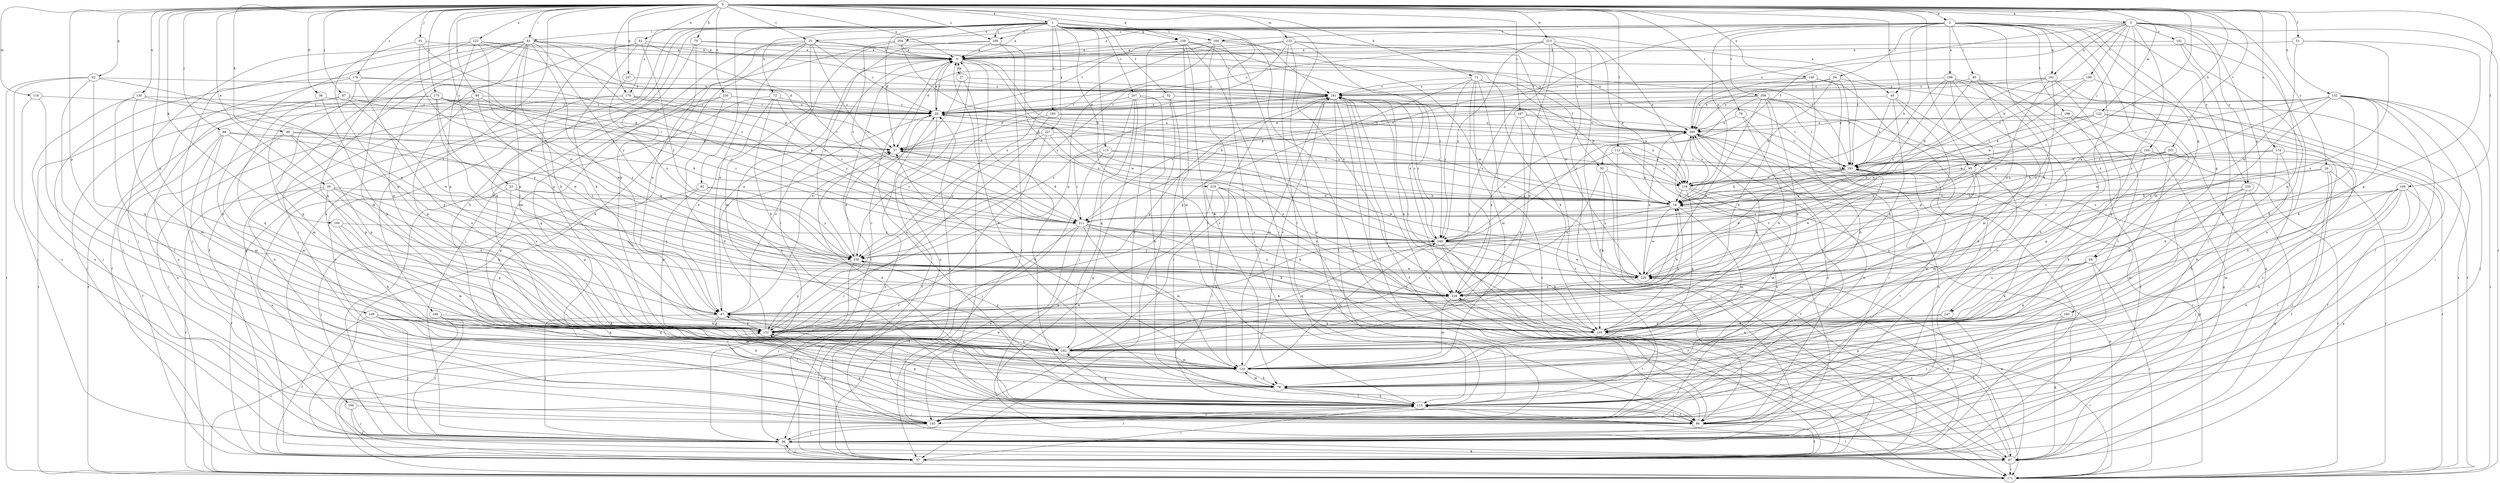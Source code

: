 strict digraph  {
0;
1;
2;
3;
9;
18;
23;
25;
26;
27;
28;
36;
37;
39;
42;
45;
47;
51;
52;
55;
57;
62;
64;
67;
70;
71;
72;
76;
79;
81;
82;
84;
85;
86;
87;
88;
89;
91;
95;
96;
99;
100;
104;
105;
109;
112;
113;
115;
118;
122;
123;
124;
130;
132;
134;
140;
141;
143;
149;
152;
157;
159;
160;
161;
162;
167;
168;
171;
174;
175;
176;
179;
181;
184;
188;
189;
191;
193;
194;
198;
200;
202;
204;
207;
208;
211;
213;
219;
220;
222;
227;
229;
230;
235;
239;
246;
247;
249;
0 -> 1  [label=a];
0 -> 2  [label=a];
0 -> 3  [label=a];
0 -> 9  [label=a];
0 -> 18  [label=b];
0 -> 23  [label=c];
0 -> 25  [label=c];
0 -> 36  [label=d];
0 -> 39  [label=e];
0 -> 42  [label=e];
0 -> 45  [label=e];
0 -> 51  [label=f];
0 -> 62  [label=g];
0 -> 70  [label=h];
0 -> 71  [label=h];
0 -> 79  [label=i];
0 -> 81  [label=i];
0 -> 87  [label=j];
0 -> 88  [label=j];
0 -> 89  [label=j];
0 -> 91  [label=j];
0 -> 95  [label=j];
0 -> 99  [label=k];
0 -> 100  [label=k];
0 -> 104  [label=k];
0 -> 109  [label=l];
0 -> 112  [label=l];
0 -> 118  [label=m];
0 -> 122  [label=m];
0 -> 123  [label=m];
0 -> 130  [label=n];
0 -> 132  [label=n];
0 -> 140  [label=o];
0 -> 149  [label=p];
0 -> 152  [label=p];
0 -> 157  [label=q];
0 -> 159  [label=q];
0 -> 167  [label=r];
0 -> 168  [label=r];
0 -> 174  [label=s];
0 -> 175  [label=s];
0 -> 176  [label=s];
0 -> 179  [label=s];
0 -> 202  [label=v];
0 -> 213  [label=w];
0 -> 222  [label=x];
0 -> 230  [label=y];
0 -> 246  [label=z];
1 -> 9  [label=a];
1 -> 37  [label=d];
1 -> 45  [label=e];
1 -> 52  [label=f];
1 -> 72  [label=h];
1 -> 76  [label=h];
1 -> 81  [label=i];
1 -> 82  [label=i];
1 -> 113  [label=l];
1 -> 115  [label=l];
1 -> 134  [label=n];
1 -> 152  [label=p];
1 -> 159  [label=q];
1 -> 171  [label=r];
1 -> 179  [label=s];
1 -> 184  [label=t];
1 -> 193  [label=u];
1 -> 194  [label=u];
1 -> 204  [label=v];
1 -> 207  [label=v];
1 -> 219  [label=w];
1 -> 227  [label=x];
1 -> 229  [label=x];
1 -> 246  [label=z];
2 -> 18  [label=b];
2 -> 25  [label=c];
2 -> 64  [label=g];
2 -> 84  [label=i];
2 -> 85  [label=i];
2 -> 105  [label=k];
2 -> 124  [label=m];
2 -> 134  [label=n];
2 -> 160  [label=q];
2 -> 161  [label=q];
2 -> 184  [label=t];
2 -> 188  [label=t];
2 -> 198  [label=u];
2 -> 208  [label=v];
2 -> 211  [label=v];
2 -> 235  [label=y];
2 -> 246  [label=z];
2 -> 247  [label=z];
3 -> 9  [label=a];
3 -> 18  [label=b];
3 -> 26  [label=c];
3 -> 55  [label=f];
3 -> 64  [label=g];
3 -> 95  [label=j];
3 -> 141  [label=o];
3 -> 161  [label=q];
3 -> 162  [label=q];
3 -> 171  [label=r];
3 -> 189  [label=t];
3 -> 200  [label=u];
3 -> 229  [label=x];
3 -> 235  [label=y];
3 -> 247  [label=z];
9 -> 27  [label=c];
9 -> 28  [label=c];
9 -> 55  [label=f];
9 -> 57  [label=f];
9 -> 115  [label=l];
9 -> 134  [label=n];
9 -> 220  [label=w];
18 -> 28  [label=c];
18 -> 124  [label=m];
18 -> 211  [label=v];
18 -> 220  [label=w];
18 -> 249  [label=z];
23 -> 18  [label=b];
23 -> 143  [label=o];
23 -> 152  [label=p];
23 -> 229  [label=x];
25 -> 9  [label=a];
25 -> 28  [label=c];
25 -> 47  [label=e];
25 -> 67  [label=g];
25 -> 76  [label=h];
25 -> 96  [label=j];
25 -> 124  [label=m];
25 -> 200  [label=u];
25 -> 211  [label=v];
26 -> 57  [label=f];
26 -> 96  [label=j];
26 -> 134  [label=n];
26 -> 171  [label=r];
26 -> 249  [label=z];
27 -> 9  [label=a];
27 -> 47  [label=e];
27 -> 86  [label=i];
27 -> 181  [label=s];
28 -> 9  [label=a];
28 -> 57  [label=f];
28 -> 181  [label=s];
28 -> 200  [label=u];
36 -> 28  [label=c];
36 -> 152  [label=p];
37 -> 191  [label=t];
37 -> 211  [label=v];
39 -> 18  [label=b];
39 -> 47  [label=e];
39 -> 57  [label=f];
39 -> 76  [label=h];
39 -> 105  [label=k];
39 -> 171  [label=r];
39 -> 229  [label=x];
42 -> 9  [label=a];
42 -> 67  [label=g];
42 -> 105  [label=k];
42 -> 152  [label=p];
42 -> 211  [label=v];
42 -> 239  [label=y];
45 -> 28  [label=c];
45 -> 76  [label=h];
45 -> 105  [label=k];
45 -> 191  [label=t];
45 -> 229  [label=x];
47 -> 9  [label=a];
47 -> 18  [label=b];
47 -> 28  [label=c];
47 -> 96  [label=j];
47 -> 105  [label=k];
47 -> 115  [label=l];
47 -> 152  [label=p];
51 -> 9  [label=a];
51 -> 152  [label=p];
51 -> 220  [label=w];
51 -> 229  [label=x];
52 -> 28  [label=c];
52 -> 57  [label=f];
52 -> 86  [label=i];
52 -> 134  [label=n];
55 -> 57  [label=f];
55 -> 105  [label=k];
55 -> 134  [label=n];
55 -> 229  [label=x];
57 -> 28  [label=c];
57 -> 96  [label=j];
57 -> 115  [label=l];
57 -> 220  [label=w];
62 -> 96  [label=j];
62 -> 115  [label=l];
62 -> 162  [label=q];
62 -> 171  [label=r];
62 -> 181  [label=s];
62 -> 220  [label=w];
64 -> 57  [label=f];
64 -> 105  [label=k];
64 -> 162  [label=q];
64 -> 171  [label=r];
64 -> 220  [label=w];
64 -> 229  [label=x];
67 -> 9  [label=a];
67 -> 171  [label=r];
67 -> 181  [label=s];
67 -> 220  [label=w];
67 -> 229  [label=x];
70 -> 9  [label=a];
70 -> 47  [label=e];
70 -> 162  [label=q];
70 -> 191  [label=t];
71 -> 18  [label=b];
71 -> 105  [label=k];
71 -> 124  [label=m];
71 -> 152  [label=p];
71 -> 162  [label=q];
71 -> 171  [label=r];
71 -> 181  [label=s];
71 -> 249  [label=z];
72 -> 28  [label=c];
72 -> 47  [label=e];
72 -> 96  [label=j];
72 -> 105  [label=k];
72 -> 211  [label=v];
76 -> 9  [label=a];
76 -> 115  [label=l];
76 -> 124  [label=m];
79 -> 57  [label=f];
79 -> 105  [label=k];
79 -> 200  [label=u];
81 -> 9  [label=a];
81 -> 47  [label=e];
81 -> 57  [label=f];
81 -> 76  [label=h];
81 -> 86  [label=i];
81 -> 96  [label=j];
81 -> 105  [label=k];
81 -> 124  [label=m];
81 -> 152  [label=p];
81 -> 162  [label=q];
81 -> 181  [label=s];
81 -> 211  [label=v];
81 -> 239  [label=y];
82 -> 18  [label=b];
82 -> 96  [label=j];
82 -> 152  [label=p];
82 -> 239  [label=y];
84 -> 18  [label=b];
84 -> 171  [label=r];
84 -> 181  [label=s];
84 -> 191  [label=t];
84 -> 200  [label=u];
85 -> 18  [label=b];
85 -> 76  [label=h];
85 -> 115  [label=l];
85 -> 181  [label=s];
85 -> 220  [label=w];
86 -> 28  [label=c];
86 -> 57  [label=f];
86 -> 115  [label=l];
86 -> 152  [label=p];
86 -> 181  [label=s];
87 -> 28  [label=c];
87 -> 143  [label=o];
87 -> 162  [label=q];
87 -> 171  [label=r];
87 -> 191  [label=t];
87 -> 220  [label=w];
88 -> 37  [label=d];
88 -> 57  [label=f];
88 -> 86  [label=i];
88 -> 124  [label=m];
88 -> 152  [label=p];
88 -> 239  [label=y];
89 -> 28  [label=c];
89 -> 152  [label=p];
89 -> 171  [label=r];
89 -> 220  [label=w];
89 -> 249  [label=z];
91 -> 9  [label=a];
91 -> 152  [label=p];
91 -> 211  [label=v];
91 -> 239  [label=y];
95 -> 67  [label=g];
95 -> 124  [label=m];
95 -> 134  [label=n];
95 -> 152  [label=p];
95 -> 211  [label=v];
95 -> 220  [label=w];
95 -> 239  [label=y];
96 -> 9  [label=a];
96 -> 57  [label=f];
96 -> 67  [label=g];
96 -> 115  [label=l];
96 -> 200  [label=u];
99 -> 18  [label=b];
99 -> 37  [label=d];
99 -> 47  [label=e];
99 -> 124  [label=m];
99 -> 143  [label=o];
99 -> 152  [label=p];
100 -> 124  [label=m];
100 -> 152  [label=p];
100 -> 249  [label=z];
104 -> 18  [label=b];
104 -> 57  [label=f];
104 -> 152  [label=p];
104 -> 171  [label=r];
104 -> 191  [label=t];
104 -> 211  [label=v];
105 -> 18  [label=b];
105 -> 115  [label=l];
105 -> 171  [label=r];
105 -> 181  [label=s];
105 -> 200  [label=u];
109 -> 18  [label=b];
109 -> 67  [label=g];
109 -> 76  [label=h];
109 -> 86  [label=i];
109 -> 105  [label=k];
109 -> 124  [label=m];
109 -> 143  [label=o];
109 -> 211  [label=v];
112 -> 96  [label=j];
112 -> 134  [label=n];
112 -> 143  [label=o];
112 -> 191  [label=t];
112 -> 249  [label=z];
113 -> 96  [label=j];
113 -> 191  [label=t];
113 -> 211  [label=v];
113 -> 220  [label=w];
115 -> 9  [label=a];
115 -> 37  [label=d];
115 -> 76  [label=h];
115 -> 86  [label=i];
115 -> 143  [label=o];
115 -> 152  [label=p];
115 -> 162  [label=q];
118 -> 28  [label=c];
118 -> 115  [label=l];
118 -> 143  [label=o];
122 -> 76  [label=h];
122 -> 115  [label=l];
122 -> 134  [label=n];
122 -> 191  [label=t];
122 -> 200  [label=u];
123 -> 9  [label=a];
123 -> 37  [label=d];
123 -> 115  [label=l];
123 -> 143  [label=o];
123 -> 200  [label=u];
123 -> 220  [label=w];
123 -> 229  [label=x];
123 -> 239  [label=y];
124 -> 37  [label=d];
124 -> 76  [label=h];
124 -> 181  [label=s];
124 -> 249  [label=z];
130 -> 28  [label=c];
130 -> 115  [label=l];
130 -> 124  [label=m];
130 -> 143  [label=o];
130 -> 239  [label=y];
132 -> 28  [label=c];
132 -> 37  [label=d];
132 -> 86  [label=i];
132 -> 96  [label=j];
132 -> 105  [label=k];
132 -> 115  [label=l];
132 -> 152  [label=p];
132 -> 171  [label=r];
132 -> 191  [label=t];
132 -> 220  [label=w];
132 -> 229  [label=x];
134 -> 18  [label=b];
134 -> 86  [label=i];
134 -> 124  [label=m];
134 -> 162  [label=q];
134 -> 200  [label=u];
140 -> 76  [label=h];
140 -> 86  [label=i];
140 -> 115  [label=l];
140 -> 181  [label=s];
140 -> 200  [label=u];
141 -> 9  [label=a];
141 -> 76  [label=h];
141 -> 96  [label=j];
141 -> 143  [label=o];
143 -> 96  [label=j];
143 -> 152  [label=p];
143 -> 191  [label=t];
143 -> 200  [label=u];
149 -> 57  [label=f];
149 -> 76  [label=h];
149 -> 96  [label=j];
149 -> 105  [label=k];
149 -> 115  [label=l];
149 -> 124  [label=m];
149 -> 162  [label=q];
152 -> 28  [label=c];
152 -> 37  [label=d];
152 -> 47  [label=e];
152 -> 162  [label=q];
157 -> 181  [label=s];
157 -> 239  [label=y];
159 -> 9  [label=a];
159 -> 86  [label=i];
159 -> 115  [label=l];
159 -> 124  [label=m];
159 -> 143  [label=o];
159 -> 181  [label=s];
159 -> 249  [label=z];
160 -> 67  [label=g];
160 -> 86  [label=i];
160 -> 152  [label=p];
161 -> 67  [label=g];
161 -> 162  [label=q];
161 -> 181  [label=s];
161 -> 191  [label=t];
161 -> 200  [label=u];
161 -> 220  [label=w];
161 -> 239  [label=y];
162 -> 47  [label=e];
162 -> 124  [label=m];
162 -> 181  [label=s];
162 -> 239  [label=y];
167 -> 37  [label=d];
167 -> 143  [label=o];
167 -> 162  [label=q];
167 -> 191  [label=t];
167 -> 200  [label=u];
167 -> 229  [label=x];
168 -> 96  [label=j];
168 -> 105  [label=k];
168 -> 115  [label=l];
168 -> 162  [label=q];
168 -> 171  [label=r];
171 -> 18  [label=b];
171 -> 115  [label=l];
174 -> 76  [label=h];
174 -> 105  [label=k];
174 -> 115  [label=l];
174 -> 134  [label=n];
174 -> 191  [label=t];
175 -> 18  [label=b];
175 -> 28  [label=c];
175 -> 37  [label=d];
175 -> 47  [label=e];
175 -> 96  [label=j];
175 -> 124  [label=m];
175 -> 229  [label=x];
175 -> 239  [label=y];
176 -> 57  [label=f];
176 -> 96  [label=j];
176 -> 152  [label=p];
176 -> 162  [label=q];
176 -> 181  [label=s];
176 -> 249  [label=z];
179 -> 28  [label=c];
179 -> 37  [label=d];
179 -> 143  [label=o];
179 -> 171  [label=r];
179 -> 249  [label=z];
181 -> 28  [label=c];
181 -> 37  [label=d];
181 -> 57  [label=f];
181 -> 105  [label=k];
181 -> 115  [label=l];
181 -> 124  [label=m];
181 -> 152  [label=p];
181 -> 171  [label=r];
181 -> 239  [label=y];
181 -> 249  [label=z];
184 -> 9  [label=a];
184 -> 28  [label=c];
184 -> 76  [label=h];
184 -> 152  [label=p];
184 -> 171  [label=r];
184 -> 181  [label=s];
184 -> 220  [label=w];
184 -> 239  [label=y];
188 -> 57  [label=f];
188 -> 67  [label=g];
188 -> 200  [label=u];
189 -> 18  [label=b];
189 -> 96  [label=j];
189 -> 181  [label=s];
189 -> 191  [label=t];
191 -> 18  [label=b];
191 -> 105  [label=k];
191 -> 134  [label=n];
191 -> 171  [label=r];
191 -> 220  [label=w];
193 -> 134  [label=n];
193 -> 171  [label=r];
193 -> 200  [label=u];
193 -> 239  [label=y];
194 -> 57  [label=f];
194 -> 86  [label=i];
194 -> 96  [label=j];
198 -> 124  [label=m];
198 -> 143  [label=o];
198 -> 152  [label=p];
198 -> 171  [label=r];
198 -> 181  [label=s];
198 -> 191  [label=t];
198 -> 249  [label=z];
200 -> 37  [label=d];
200 -> 86  [label=i];
200 -> 96  [label=j];
200 -> 143  [label=o];
200 -> 171  [label=r];
200 -> 249  [label=z];
202 -> 18  [label=b];
202 -> 86  [label=i];
202 -> 162  [label=q];
202 -> 191  [label=t];
202 -> 249  [label=z];
204 -> 9  [label=a];
204 -> 18  [label=b];
204 -> 124  [label=m];
204 -> 191  [label=t];
204 -> 211  [label=v];
207 -> 28  [label=c];
207 -> 67  [label=g];
207 -> 76  [label=h];
207 -> 86  [label=i];
207 -> 162  [label=q];
207 -> 191  [label=t];
208 -> 28  [label=c];
208 -> 47  [label=e];
208 -> 96  [label=j];
208 -> 115  [label=l];
208 -> 152  [label=p];
208 -> 191  [label=t];
208 -> 211  [label=v];
208 -> 229  [label=x];
208 -> 249  [label=z];
211 -> 37  [label=d];
211 -> 57  [label=f];
211 -> 105  [label=k];
211 -> 124  [label=m];
211 -> 143  [label=o];
211 -> 229  [label=x];
211 -> 249  [label=z];
213 -> 9  [label=a];
213 -> 18  [label=b];
213 -> 28  [label=c];
213 -> 57  [label=f];
213 -> 86  [label=i];
213 -> 162  [label=q];
213 -> 229  [label=x];
213 -> 249  [label=z];
219 -> 18  [label=b];
219 -> 105  [label=k];
219 -> 115  [label=l];
219 -> 143  [label=o];
219 -> 229  [label=x];
220 -> 191  [label=t];
220 -> 200  [label=u];
220 -> 229  [label=x];
222 -> 9  [label=a];
222 -> 37  [label=d];
222 -> 96  [label=j];
222 -> 152  [label=p];
222 -> 162  [label=q];
222 -> 200  [label=u];
222 -> 220  [label=w];
227 -> 37  [label=d];
227 -> 134  [label=n];
227 -> 171  [label=r];
227 -> 229  [label=x];
227 -> 239  [label=y];
229 -> 47  [label=e];
229 -> 67  [label=g];
229 -> 86  [label=i];
229 -> 124  [label=m];
230 -> 18  [label=b];
230 -> 28  [label=c];
230 -> 143  [label=o];
230 -> 162  [label=q];
230 -> 229  [label=x];
235 -> 18  [label=b];
235 -> 67  [label=g];
235 -> 96  [label=j];
235 -> 105  [label=k];
235 -> 124  [label=m];
239 -> 37  [label=d];
239 -> 96  [label=j];
239 -> 105  [label=k];
239 -> 152  [label=p];
239 -> 220  [label=w];
246 -> 9  [label=a];
246 -> 57  [label=f];
246 -> 115  [label=l];
246 -> 229  [label=x];
246 -> 239  [label=y];
247 -> 96  [label=j];
247 -> 105  [label=k];
247 -> 162  [label=q];
249 -> 28  [label=c];
249 -> 57  [label=f];
249 -> 67  [label=g];
249 -> 105  [label=k];
249 -> 152  [label=p];
249 -> 162  [label=q];
249 -> 181  [label=s];
249 -> 220  [label=w];
249 -> 239  [label=y];
}
